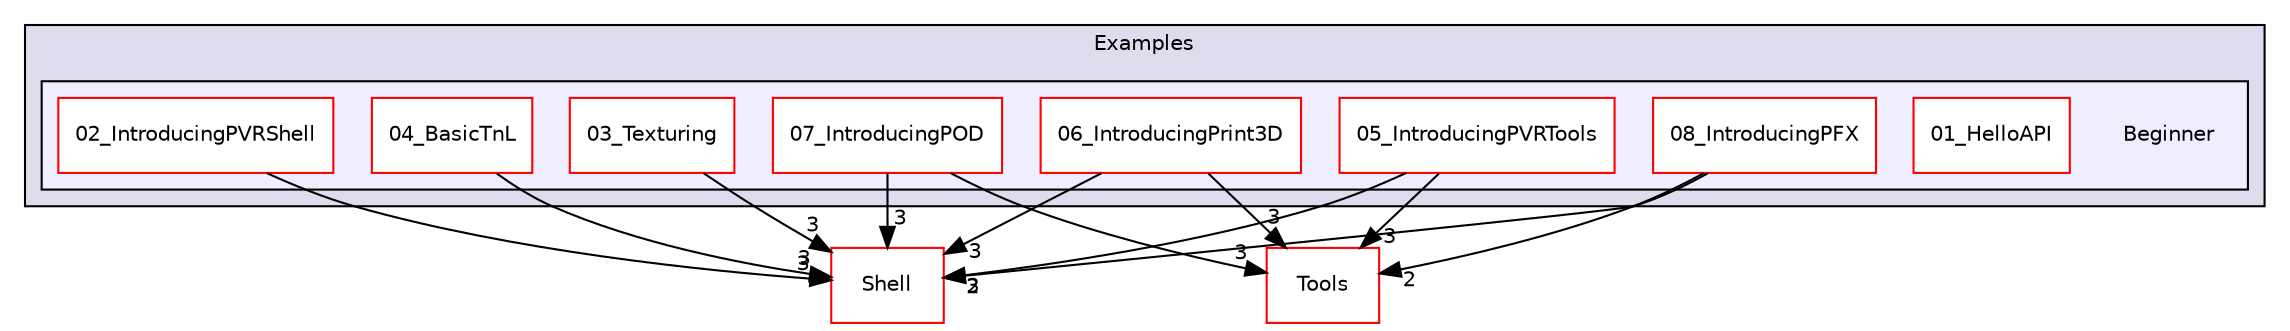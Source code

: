 digraph "PVR/SDK_3.4/Examples/Beginner" {
  compound=true
  node [ fontsize="10", fontname="Helvetica"];
  edge [ labelfontsize="10", labelfontname="Helvetica"];
  subgraph clusterdir_9235ba7a2b8ccfd2cbbe5635d248230f {
    graph [ bgcolor="#ddddee", pencolor="black", label="Examples" fontname="Helvetica", fontsize="10", URL="dir_9235ba7a2b8ccfd2cbbe5635d248230f.html"]
  subgraph clusterdir_6b2d99e8e1e0e700fd0bfa87b3831548 {
    graph [ bgcolor="#eeeeff", pencolor="black", label="" URL="dir_6b2d99e8e1e0e700fd0bfa87b3831548.html"];
    dir_6b2d99e8e1e0e700fd0bfa87b3831548 [shape=plaintext label="Beginner"];
    dir_f46708bf406ba7a3fe768157668dddeb [shape=box label="01_HelloAPI" color="red" fillcolor="white" style="filled" URL="dir_f46708bf406ba7a3fe768157668dddeb.html"];
    dir_e78ef17aad7a74cf84acc95959cc9eca [shape=box label="02_IntroducingPVRShell" color="red" fillcolor="white" style="filled" URL="dir_e78ef17aad7a74cf84acc95959cc9eca.html"];
    dir_db782e4467006490b210f2a95dfb96cd [shape=box label="03_Texturing" color="red" fillcolor="white" style="filled" URL="dir_db782e4467006490b210f2a95dfb96cd.html"];
    dir_77dd74aec83bdca5678c9aa13784670a [shape=box label="04_BasicTnL" color="red" fillcolor="white" style="filled" URL="dir_77dd74aec83bdca5678c9aa13784670a.html"];
    dir_ba8888ad618c586d1cf8cef2f4f714e1 [shape=box label="05_IntroducingPVRTools" color="red" fillcolor="white" style="filled" URL="dir_ba8888ad618c586d1cf8cef2f4f714e1.html"];
    dir_242009e3774cc8e12260614f8a4062e4 [shape=box label="06_IntroducingPrint3D" color="red" fillcolor="white" style="filled" URL="dir_242009e3774cc8e12260614f8a4062e4.html"];
    dir_58391c7290aaf0cc42ece35a24b8894a [shape=box label="07_IntroducingPOD" color="red" fillcolor="white" style="filled" URL="dir_58391c7290aaf0cc42ece35a24b8894a.html"];
    dir_18fcbc7c6a9586eeee3966c47c3dd3ab [shape=box label="08_IntroducingPFX" color="red" fillcolor="white" style="filled" URL="dir_18fcbc7c6a9586eeee3966c47c3dd3ab.html"];
  }
  }
  dir_de41955a66a331b990d60d5323117a97 [shape=box label="Shell" fillcolor="white" style="filled" color="red" URL="dir_de41955a66a331b990d60d5323117a97.html"];
  dir_5222bd6691dac9df766f8a52293393a2 [shape=box label="Tools" fillcolor="white" style="filled" color="red" URL="dir_5222bd6691dac9df766f8a52293393a2.html"];
  dir_77dd74aec83bdca5678c9aa13784670a->dir_de41955a66a331b990d60d5323117a97 [headlabel="3", labeldistance=1.5 headhref="dir_001180_000133.html"];
  dir_58391c7290aaf0cc42ece35a24b8894a->dir_de41955a66a331b990d60d5323117a97 [headlabel="3", labeldistance=1.5 headhref="dir_000624_000133.html"];
  dir_58391c7290aaf0cc42ece35a24b8894a->dir_5222bd6691dac9df766f8a52293393a2 [headlabel="3", labeldistance=1.5 headhref="dir_000624_001762.html"];
  dir_db782e4467006490b210f2a95dfb96cd->dir_de41955a66a331b990d60d5323117a97 [headlabel="3", labeldistance=1.5 headhref="dir_001158_000133.html"];
  dir_18fcbc7c6a9586eeee3966c47c3dd3ab->dir_de41955a66a331b990d60d5323117a97 [headlabel="2", labeldistance=1.5 headhref="dir_000747_000133.html"];
  dir_18fcbc7c6a9586eeee3966c47c3dd3ab->dir_5222bd6691dac9df766f8a52293393a2 [headlabel="2", labeldistance=1.5 headhref="dir_000747_001762.html"];
  dir_ba8888ad618c586d1cf8cef2f4f714e1->dir_de41955a66a331b990d60d5323117a97 [headlabel="3", labeldistance=1.5 headhref="dir_000280_000133.html"];
  dir_ba8888ad618c586d1cf8cef2f4f714e1->dir_5222bd6691dac9df766f8a52293393a2 [headlabel="3", labeldistance=1.5 headhref="dir_000280_001762.html"];
  dir_e78ef17aad7a74cf84acc95959cc9eca->dir_de41955a66a331b990d60d5323117a97 [headlabel="3", labeldistance=1.5 headhref="dir_001136_000133.html"];
  dir_242009e3774cc8e12260614f8a4062e4->dir_de41955a66a331b990d60d5323117a97 [headlabel="3", labeldistance=1.5 headhref="dir_001220_000133.html"];
  dir_242009e3774cc8e12260614f8a4062e4->dir_5222bd6691dac9df766f8a52293393a2 [headlabel="3", labeldistance=1.5 headhref="dir_001220_001762.html"];
}

